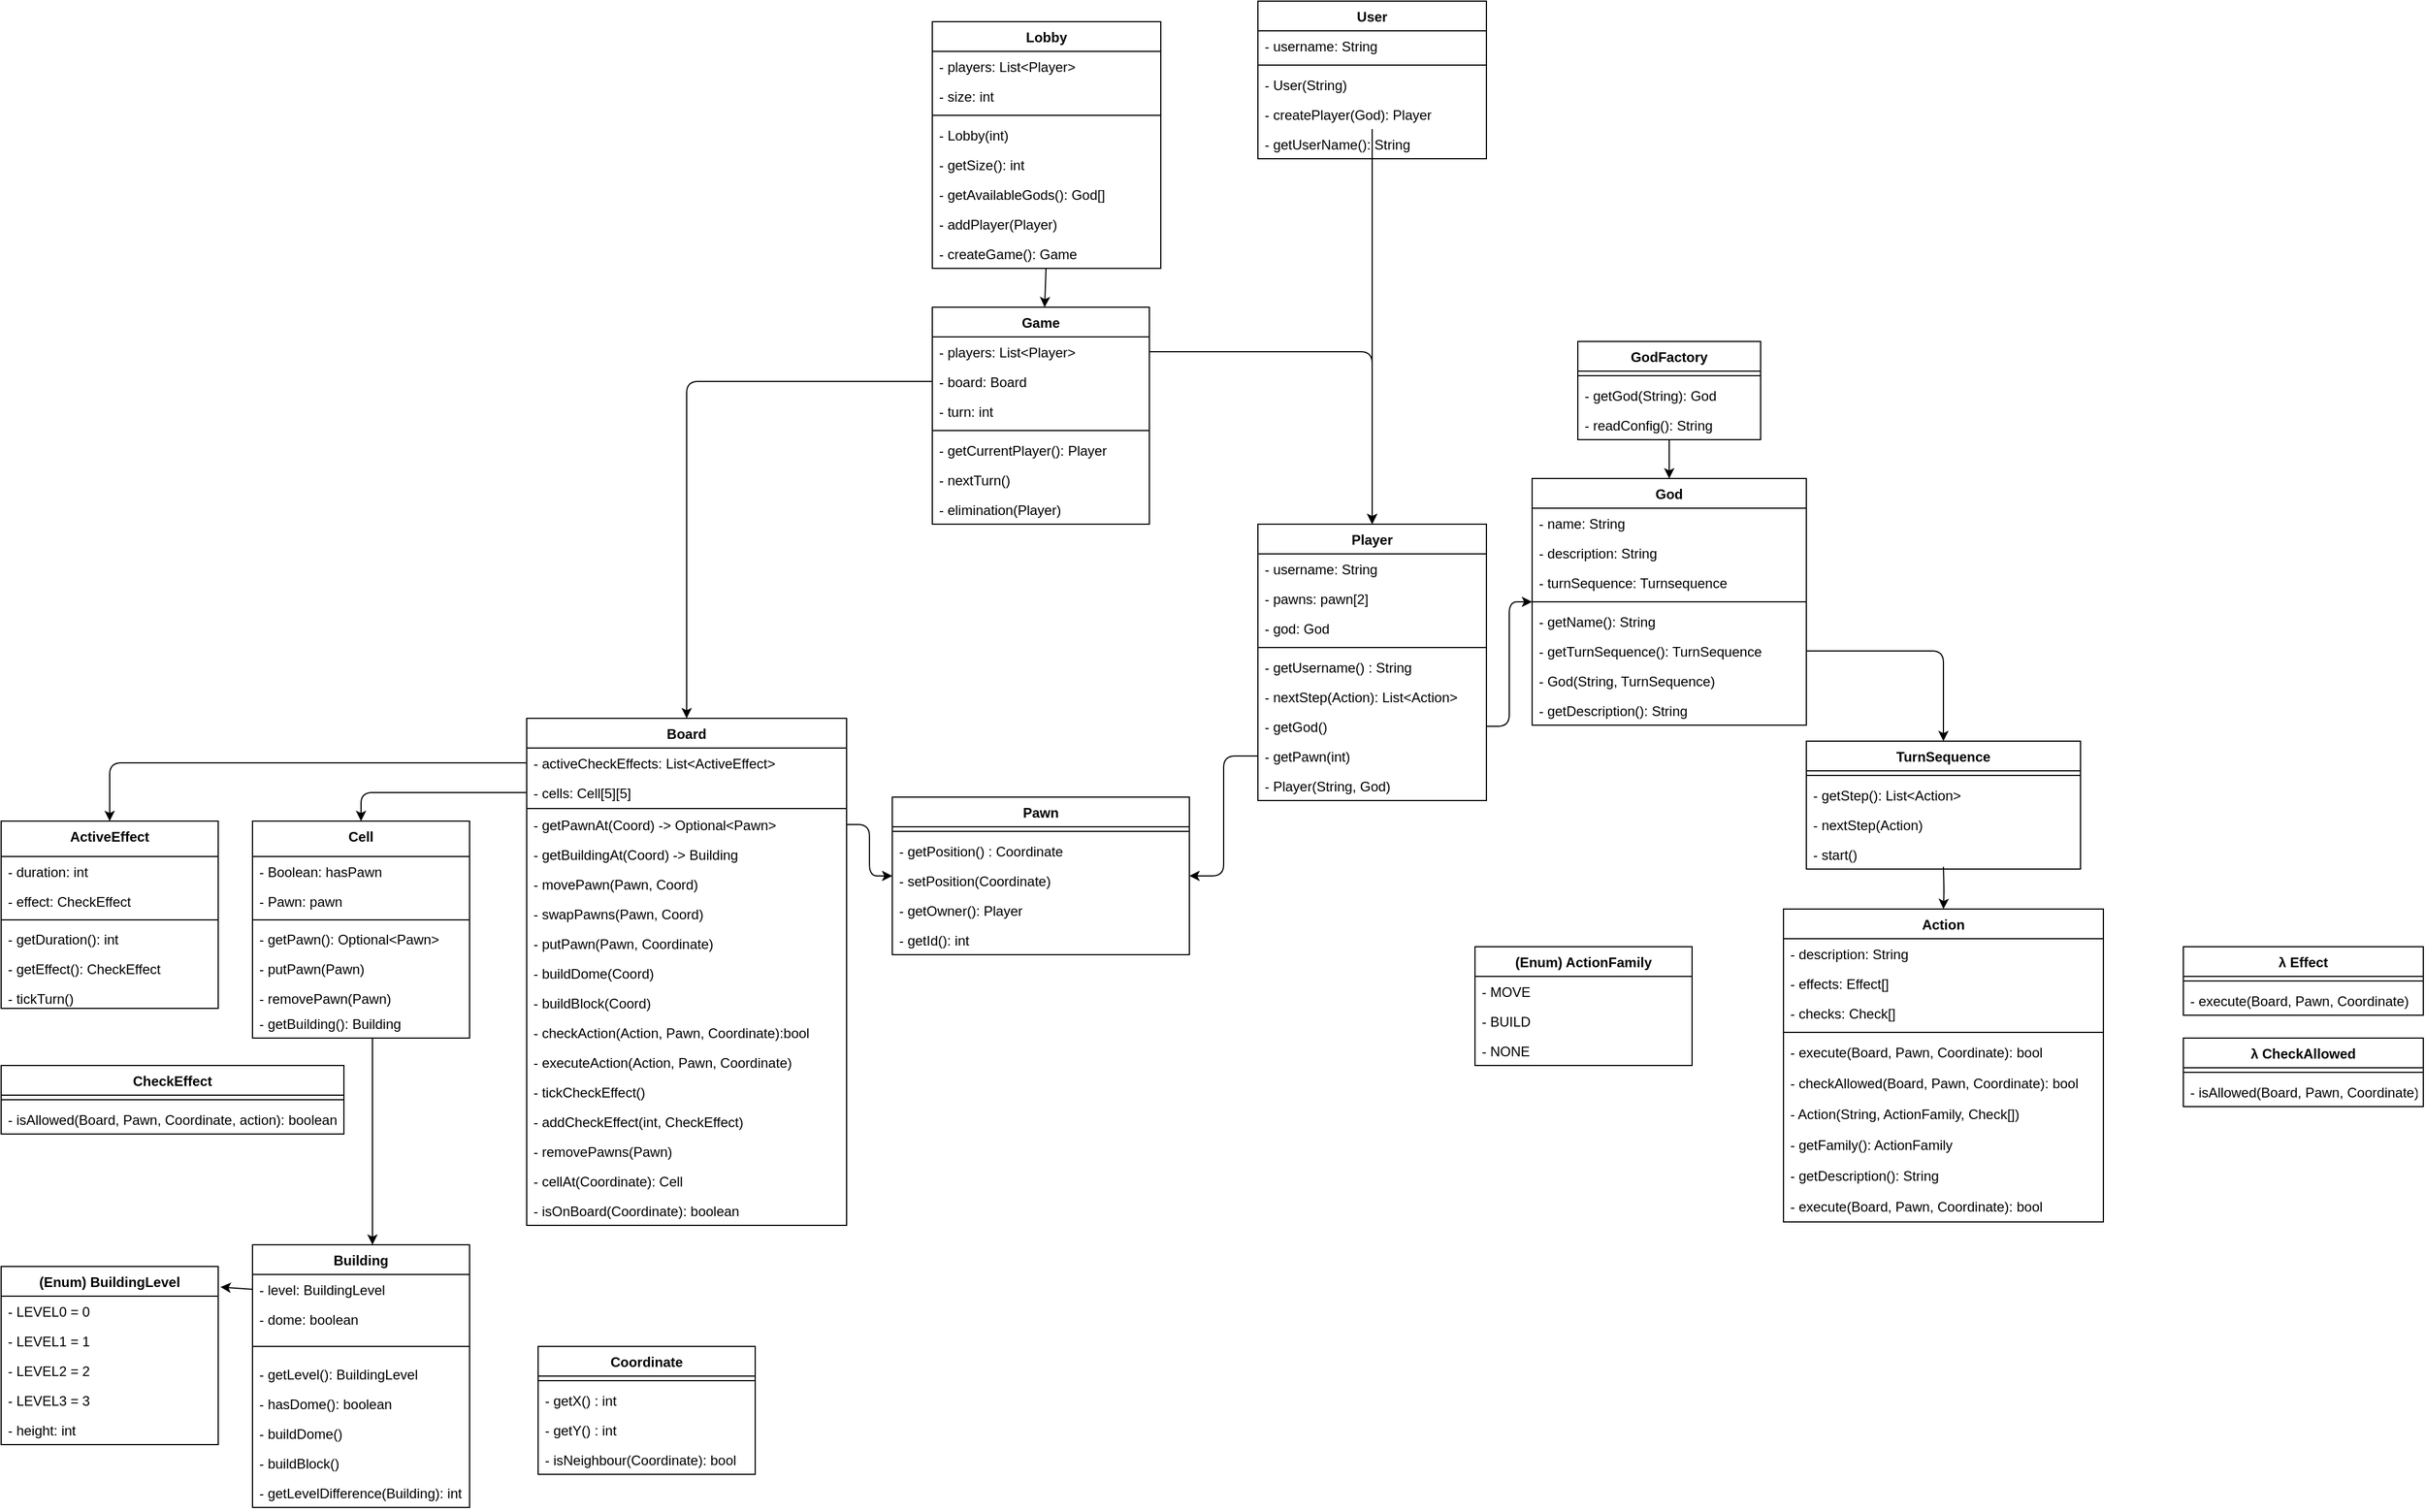 <mxfile version="13.0.0" type="device"><diagram id="lQpexGLLoEIbFG-BR7qN" name="Page-1"><mxGraphModel dx="1108" dy="1619" grid="1" gridSize="10" guides="1" tooltips="1" connect="1" arrows="1" fold="1" page="1" pageScale="1" pageWidth="1654" pageHeight="1169" math="0" shadow="0"><root><mxCell id="0"/><mxCell id="1" parent="0"/><mxCell id="PprDSggKspelRnTBWBc6-52" style="edgeStyle=elbowEdgeStyle;rounded=1;orthogonalLoop=1;jettySize=auto;html=1;" parent="1" source="j0KUtyWTa7JetLkTOCEy-30" target="j0KUtyWTa7JetLkTOCEy-35" edge="1"><mxGeometry relative="1" as="geometry"/></mxCell><mxCell id="PprDSggKspelRnTBWBc6-29" style="edgeStyle=elbowEdgeStyle;rounded=1;orthogonalLoop=1;jettySize=auto;elbow=vertical;html=1;exitX=1;exitY=0.5;exitDx=0;exitDy=0;entryX=0.5;entryY=0;entryDx=0;entryDy=0;" parent="1" source="j0KUtyWTa7JetLkTOCEy-101" target="j0KUtyWTa7JetLkTOCEy-46" edge="1"><mxGeometry relative="1" as="geometry"><Array as="points"><mxPoint x="1660" y="431"/></Array></mxGeometry></mxCell><mxCell id="PprDSggKspelRnTBWBc6-46" style="edgeStyle=elbowEdgeStyle;rounded=1;orthogonalLoop=1;jettySize=auto;html=1;" parent="1" source="PprDSggKspelRnTBWBc6-30" target="PprDSggKspelRnTBWBc6-37" edge="1"><mxGeometry relative="1" as="geometry"/></mxCell><mxCell id="JtIYj125_wOYJS39vMpw-8" style="edgeStyle=orthogonalEdgeStyle;rounded=1;orthogonalLoop=1;jettySize=auto;html=1;" parent="1" source="JtIYj125_wOYJS39vMpw-4" target="j0KUtyWTa7JetLkTOCEy-96" edge="1"><mxGeometry relative="1" as="geometry"/></mxCell><mxCell id="JtIYj125_wOYJS39vMpw-9" style="edgeStyle=orthogonalEdgeStyle;rounded=1;orthogonalLoop=1;jettySize=auto;html=1;" parent="1" source="JtIYj125_wOYJS39vMpw-5" target="JLLZLVs1ZS-YN2kHAcPY-19" edge="1"><mxGeometry relative="1" as="geometry"/></mxCell><mxCell id="tpT7sZCjkJ5mDBgOslJy-7" style="rounded=1;orthogonalLoop=1;jettySize=auto;html=1;edgeStyle=elbowEdgeStyle;elbow=vertical;" parent="1" target="PprDSggKspelRnTBWBc6-12" edge="1"><mxGeometry relative="1" as="geometry"><mxPoint x="345" y="770" as="sourcePoint"/><Array as="points"><mxPoint x="345" y="780"/></Array></mxGeometry></mxCell><mxCell id="j0KUtyWTa7JetLkTOCEy-30" value="GodFactory" style="swimlane;fontStyle=1;align=center;verticalAlign=top;childLayout=stackLayout;horizontal=1;startSize=26;horizontalStack=0;resizeParent=1;resizeParentMax=0;resizeLast=0;collapsible=1;marginBottom=0;" parent="1" vertex="1"><mxGeometry x="1400" y="160" width="160" height="86" as="geometry"/></mxCell><mxCell id="j0KUtyWTa7JetLkTOCEy-33" value="" style="line;strokeWidth=1;fillColor=none;align=left;verticalAlign=middle;spacingTop=-1;spacingLeft=3;spacingRight=3;rotatable=0;labelPosition=right;points=[];portConstraint=eastwest;" parent="j0KUtyWTa7JetLkTOCEy-30" vertex="1"><mxGeometry y="26" width="160" height="8" as="geometry"/></mxCell><mxCell id="j0KUtyWTa7JetLkTOCEy-31" value="- getGod(String): God" style="text;strokeColor=none;fillColor=none;align=left;verticalAlign=top;spacingLeft=4;spacingRight=4;overflow=hidden;rotatable=0;points=[[0,0.5],[1,0.5]];portConstraint=eastwest;" parent="j0KUtyWTa7JetLkTOCEy-30" vertex="1"><mxGeometry y="34" width="160" height="26" as="geometry"/></mxCell><mxCell id="orBYxQGylog8O38X9rhd-35" value="- readConfig(): String" style="text;strokeColor=none;fillColor=none;align=left;verticalAlign=top;spacingLeft=4;spacingRight=4;overflow=hidden;rotatable=0;points=[[0,0.5],[1,0.5]];portConstraint=eastwest;" vertex="1" parent="j0KUtyWTa7JetLkTOCEy-30"><mxGeometry y="60" width="160" height="26" as="geometry"/></mxCell><mxCell id="j0KUtyWTa7JetLkTOCEy-35" value="God" style="swimlane;fontStyle=1;align=center;verticalAlign=top;childLayout=stackLayout;horizontal=1;startSize=26;horizontalStack=0;resizeParent=1;resizeParentMax=0;resizeLast=0;collapsible=1;marginBottom=0;" parent="1" vertex="1"><mxGeometry x="1360" y="280" width="240" height="216" as="geometry"/></mxCell><mxCell id="orBYxQGylog8O38X9rhd-66" value="- name: String" style="text;strokeColor=none;fillColor=none;align=left;verticalAlign=top;spacingLeft=4;spacingRight=4;overflow=hidden;rotatable=0;points=[[0,0.5],[1,0.5]];portConstraint=eastwest;" vertex="1" parent="j0KUtyWTa7JetLkTOCEy-35"><mxGeometry y="26" width="240" height="26" as="geometry"/></mxCell><mxCell id="orBYxQGylog8O38X9rhd-68" value="- description: String" style="text;strokeColor=none;fillColor=none;align=left;verticalAlign=top;spacingLeft=4;spacingRight=4;overflow=hidden;rotatable=0;points=[[0,0.5],[1,0.5]];portConstraint=eastwest;" vertex="1" parent="j0KUtyWTa7JetLkTOCEy-35"><mxGeometry y="52" width="240" height="26" as="geometry"/></mxCell><mxCell id="orBYxQGylog8O38X9rhd-69" value="- turnSequence: Turnsequence" style="text;strokeColor=none;fillColor=none;align=left;verticalAlign=top;spacingLeft=4;spacingRight=4;overflow=hidden;rotatable=0;points=[[0,0.5],[1,0.5]];portConstraint=eastwest;" vertex="1" parent="j0KUtyWTa7JetLkTOCEy-35"><mxGeometry y="78" width="240" height="26" as="geometry"/></mxCell><mxCell id="j0KUtyWTa7JetLkTOCEy-38" value="" style="line;strokeWidth=1;fillColor=none;align=left;verticalAlign=middle;spacingTop=-1;spacingLeft=3;spacingRight=3;rotatable=0;labelPosition=right;points=[];portConstraint=eastwest;" parent="j0KUtyWTa7JetLkTOCEy-35" vertex="1"><mxGeometry y="104" width="240" height="8" as="geometry"/></mxCell><mxCell id="tpT7sZCjkJ5mDBgOslJy-22" value="- getName(): String" style="text;strokeColor=none;fillColor=none;align=left;verticalAlign=top;spacingLeft=4;spacingRight=4;overflow=hidden;rotatable=0;points=[[0,0.5],[1,0.5]];portConstraint=eastwest;" parent="j0KUtyWTa7JetLkTOCEy-35" vertex="1"><mxGeometry y="112" width="240" height="26" as="geometry"/></mxCell><mxCell id="j0KUtyWTa7JetLkTOCEy-101" value="- getTurnSequence(): TurnSequence" style="text;strokeColor=none;fillColor=none;align=left;verticalAlign=top;spacingLeft=4;spacingRight=4;overflow=hidden;rotatable=0;points=[[0,0.5],[1,0.5]];portConstraint=eastwest;" parent="j0KUtyWTa7JetLkTOCEy-35" vertex="1"><mxGeometry y="138" width="240" height="26" as="geometry"/></mxCell><mxCell id="PgtBYIfmitmtGnaI5eze-9" value="- God(String, TurnSequence)" style="text;strokeColor=none;fillColor=none;align=left;verticalAlign=top;spacingLeft=4;spacingRight=4;overflow=hidden;rotatable=0;points=[[0,0.5],[1,0.5]];portConstraint=eastwest;" parent="j0KUtyWTa7JetLkTOCEy-35" vertex="1"><mxGeometry y="164" width="240" height="26" as="geometry"/></mxCell><mxCell id="orBYxQGylog8O38X9rhd-65" value="- getDescription(): String" style="text;strokeColor=none;fillColor=none;align=left;verticalAlign=top;spacingLeft=4;spacingRight=4;overflow=hidden;rotatable=0;points=[[0,0.5],[1,0.5]];portConstraint=eastwest;" vertex="1" parent="j0KUtyWTa7JetLkTOCEy-35"><mxGeometry y="190" width="240" height="26" as="geometry"/></mxCell><mxCell id="tpT7sZCjkJ5mDBgOslJy-28" style="edgeStyle=elbowEdgeStyle;rounded=1;orthogonalLoop=1;jettySize=auto;html=1;" parent="1" source="tpT7sZCjkJ5mDBgOslJy-26" target="j0KUtyWTa7JetLkTOCEy-35" edge="1"><mxGeometry relative="1" as="geometry"/></mxCell><mxCell id="PgtBYIfmitmtGnaI5eze-10" style="edgeStyle=orthogonalEdgeStyle;rounded=1;orthogonalLoop=1;jettySize=auto;html=1;" parent="1" target="cTTuEMiOk4GReJJeWm1e-20" edge="1"><mxGeometry relative="1" as="geometry"><mxPoint x="1720" y="620" as="sourcePoint"/></mxGeometry></mxCell><mxCell id="PprDSggKspelRnTBWBc6-37" value="Pawn" style="swimlane;fontStyle=1;align=center;verticalAlign=top;childLayout=stackLayout;horizontal=1;startSize=26;horizontalStack=0;resizeParent=1;resizeParentMax=0;resizeLast=0;collapsible=1;marginBottom=0;" parent="1" vertex="1"><mxGeometry x="800" y="559" width="260" height="138" as="geometry"/></mxCell><mxCell id="PprDSggKspelRnTBWBc6-39" value="" style="line;strokeWidth=1;fillColor=none;align=left;verticalAlign=middle;spacingTop=-1;spacingLeft=3;spacingRight=3;rotatable=0;labelPosition=right;points=[];portConstraint=eastwest;" parent="PprDSggKspelRnTBWBc6-37" vertex="1"><mxGeometry y="26" width="260" height="8" as="geometry"/></mxCell><mxCell id="PprDSggKspelRnTBWBc6-43" value="- getPosition() : Coordinate" style="text;strokeColor=none;fillColor=none;align=left;verticalAlign=top;spacingLeft=4;spacingRight=4;overflow=hidden;rotatable=0;points=[[0,0.5],[1,0.5]];portConstraint=eastwest;" parent="PprDSggKspelRnTBWBc6-37" vertex="1"><mxGeometry y="34" width="260" height="26" as="geometry"/></mxCell><mxCell id="PprDSggKspelRnTBWBc6-44" value="- setPosition(Coordinate)" style="text;strokeColor=none;fillColor=none;align=left;verticalAlign=top;spacingLeft=4;spacingRight=4;overflow=hidden;rotatable=0;points=[[0,0.5],[1,0.5]];portConstraint=eastwest;" parent="PprDSggKspelRnTBWBc6-37" vertex="1"><mxGeometry y="60" width="260" height="26" as="geometry"/></mxCell><mxCell id="PgtBYIfmitmtGnaI5eze-6" value="- getOwner(): Player" style="text;strokeColor=none;fillColor=none;align=left;verticalAlign=top;spacingLeft=4;spacingRight=4;overflow=hidden;rotatable=0;points=[[0,0.5],[1,0.5]];portConstraint=eastwest;" parent="PprDSggKspelRnTBWBc6-37" vertex="1"><mxGeometry y="86" width="260" height="26" as="geometry"/></mxCell><mxCell id="PgtBYIfmitmtGnaI5eze-7" value="- getId(): int" style="text;strokeColor=none;fillColor=none;align=left;verticalAlign=top;spacingLeft=4;spacingRight=4;overflow=hidden;rotatable=0;points=[[0,0.5],[1,0.5]];portConstraint=eastwest;" parent="PprDSggKspelRnTBWBc6-37" vertex="1"><mxGeometry y="112" width="260" height="26" as="geometry"/></mxCell><mxCell id="tpT7sZCjkJ5mDBgOslJy-30" style="edgeStyle=elbowEdgeStyle;rounded=1;orthogonalLoop=1;jettySize=auto;html=1;" parent="1" source="PprDSggKspelRnTBWBc6-32" target="PprDSggKspelRnTBWBc6-37" edge="1"><mxGeometry relative="1" as="geometry"/></mxCell><mxCell id="j0KUtyWTa7JetLkTOCEy-96" value="Player" style="swimlane;fontStyle=1;align=center;verticalAlign=top;childLayout=stackLayout;horizontal=1;startSize=26;horizontalStack=0;resizeParent=1;resizeParentMax=0;resizeLast=0;collapsible=1;marginBottom=0;" parent="1" vertex="1"><mxGeometry x="1120" y="320" width="200" height="242" as="geometry"/></mxCell><mxCell id="orBYxQGylog8O38X9rhd-36" value="- username: String" style="text;strokeColor=none;fillColor=none;align=left;verticalAlign=top;spacingLeft=4;spacingRight=4;overflow=hidden;rotatable=0;points=[[0,0.5],[1,0.5]];portConstraint=eastwest;" vertex="1" parent="j0KUtyWTa7JetLkTOCEy-96"><mxGeometry y="26" width="200" height="26" as="geometry"/></mxCell><mxCell id="orBYxQGylog8O38X9rhd-37" value="- pawns: pawn[2]" style="text;strokeColor=none;fillColor=none;align=left;verticalAlign=top;spacingLeft=4;spacingRight=4;overflow=hidden;rotatable=0;points=[[0,0.5],[1,0.5]];portConstraint=eastwest;" vertex="1" parent="j0KUtyWTa7JetLkTOCEy-96"><mxGeometry y="52" width="200" height="26" as="geometry"/></mxCell><mxCell id="orBYxQGylog8O38X9rhd-38" value="- god: God" style="text;strokeColor=none;fillColor=none;align=left;verticalAlign=top;spacingLeft=4;spacingRight=4;overflow=hidden;rotatable=0;points=[[0,0.5],[1,0.5]];portConstraint=eastwest;" vertex="1" parent="j0KUtyWTa7JetLkTOCEy-96"><mxGeometry y="78" width="200" height="26" as="geometry"/></mxCell><mxCell id="j0KUtyWTa7JetLkTOCEy-98" value="" style="line;strokeWidth=1;fillColor=none;align=left;verticalAlign=middle;spacingTop=-1;spacingLeft=3;spacingRight=3;rotatable=0;labelPosition=right;points=[];portConstraint=eastwest;" parent="j0KUtyWTa7JetLkTOCEy-96" vertex="1"><mxGeometry y="104" width="200" height="8" as="geometry"/></mxCell><mxCell id="tpT7sZCjkJ5mDBgOslJy-25" value="- getUsername() : String" style="text;strokeColor=none;fillColor=none;align=left;verticalAlign=top;spacingLeft=4;spacingRight=4;overflow=hidden;rotatable=0;points=[[0,0.5],[1,0.5]];portConstraint=eastwest;" parent="j0KUtyWTa7JetLkTOCEy-96" vertex="1"><mxGeometry y="112" width="200" height="26" as="geometry"/></mxCell><mxCell id="PprDSggKspelRnTBWBc6-45" value="- nextStep(Action): List&lt;Action&gt;" style="text;strokeColor=none;fillColor=none;align=left;verticalAlign=top;spacingLeft=4;spacingRight=4;overflow=hidden;rotatable=0;points=[[0,0.5],[1,0.5]];portConstraint=eastwest;" parent="j0KUtyWTa7JetLkTOCEy-96" vertex="1"><mxGeometry y="138" width="200" height="26" as="geometry"/></mxCell><mxCell id="tpT7sZCjkJ5mDBgOslJy-26" value="- getGod()" style="text;strokeColor=none;fillColor=none;align=left;verticalAlign=top;spacingLeft=4;spacingRight=4;overflow=hidden;rotatable=0;points=[[0,0.5],[1,0.5]];portConstraint=eastwest;" parent="j0KUtyWTa7JetLkTOCEy-96" vertex="1"><mxGeometry y="164" width="200" height="26" as="geometry"/></mxCell><mxCell id="PprDSggKspelRnTBWBc6-30" value="- getPawn(int)" style="text;strokeColor=none;fillColor=none;align=left;verticalAlign=top;spacingLeft=4;spacingRight=4;overflow=hidden;rotatable=0;points=[[0,0.5],[1,0.5]];portConstraint=eastwest;" parent="j0KUtyWTa7JetLkTOCEy-96" vertex="1"><mxGeometry y="190" width="200" height="26" as="geometry"/></mxCell><mxCell id="j0KUtyWTa7JetLkTOCEy-97" value="- Player(String, God)" style="text;strokeColor=none;fillColor=none;align=left;verticalAlign=top;spacingLeft=4;spacingRight=4;overflow=hidden;rotatable=0;points=[[0,0.5],[1,0.5]];portConstraint=eastwest;" parent="j0KUtyWTa7JetLkTOCEy-96" vertex="1"><mxGeometry y="216" width="200" height="26" as="geometry"/></mxCell><mxCell id="orBYxQGylog8O38X9rhd-14" value="" style="endArrow=classic;html=1;exitX=0;exitY=0.5;exitDx=0;exitDy=0;" edge="1" parent="1" source="orBYxQGylog8O38X9rhd-1"><mxGeometry width="50" height="50" relative="1" as="geometry"><mxPoint x="330" y="890" as="sourcePoint"/><mxPoint x="212" y="988" as="targetPoint"/><Array as="points"/></mxGeometry></mxCell><mxCell id="PprDSggKspelRnTBWBc6-8" value="Cell" style="swimlane;fontStyle=1;align=center;verticalAlign=top;childLayout=stackLayout;horizontal=1;startSize=31;horizontalStack=0;resizeParent=1;resizeParentMax=0;resizeLast=0;collapsible=1;marginBottom=0;" parent="1" vertex="1"><mxGeometry x="240" y="580" width="190" height="190" as="geometry"/></mxCell><mxCell id="71ZNcHYySmm2WH4PeF-v-5" value="- Boolean: hasPawn&#10;" style="text;strokeColor=none;fillColor=none;align=left;verticalAlign=top;spacingLeft=4;spacingRight=4;overflow=hidden;rotatable=0;points=[[0,0.5],[1,0.5]];portConstraint=eastwest;" parent="PprDSggKspelRnTBWBc6-8" vertex="1"><mxGeometry y="31" width="190" height="26" as="geometry"/></mxCell><mxCell id="71ZNcHYySmm2WH4PeF-v-6" value="- Pawn: pawn" style="text;strokeColor=none;fillColor=none;align=left;verticalAlign=top;spacingLeft=4;spacingRight=4;overflow=hidden;rotatable=0;points=[[0,0.5],[1,0.5]];portConstraint=eastwest;" parent="PprDSggKspelRnTBWBc6-8" vertex="1"><mxGeometry y="57" width="190" height="26" as="geometry"/></mxCell><mxCell id="PprDSggKspelRnTBWBc6-11" value="" style="line;strokeWidth=1;fillColor=none;align=left;verticalAlign=middle;spacingTop=-1;spacingLeft=3;spacingRight=3;rotatable=0;labelPosition=right;points=[];portConstraint=eastwest;" parent="PprDSggKspelRnTBWBc6-8" vertex="1"><mxGeometry y="83" width="190" height="7" as="geometry"/></mxCell><mxCell id="tpT7sZCjkJ5mDBgOslJy-3" value="- getPawn(): Optional&lt;Pawn&gt;" style="text;strokeColor=none;fillColor=none;align=left;verticalAlign=top;spacingLeft=4;spacingRight=4;overflow=hidden;rotatable=0;points=[[0,0.5],[1,0.5]];portConstraint=eastwest;" parent="PprDSggKspelRnTBWBc6-8" vertex="1"><mxGeometry y="90" width="190" height="26" as="geometry"/></mxCell><mxCell id="tpT7sZCjkJ5mDBgOslJy-4" value="- putPawn(Pawn)" style="text;strokeColor=none;fillColor=none;align=left;verticalAlign=top;spacingLeft=4;spacingRight=4;overflow=hidden;rotatable=0;points=[[0,0.5],[1,0.5]];portConstraint=eastwest;" parent="PprDSggKspelRnTBWBc6-8" vertex="1"><mxGeometry y="116" width="190" height="26" as="geometry"/></mxCell><mxCell id="tpT7sZCjkJ5mDBgOslJy-5" value="- removePawn(Pawn)&#10;&#10;" style="text;strokeColor=none;fillColor=none;align=left;verticalAlign=top;spacingLeft=4;spacingRight=4;overflow=hidden;rotatable=0;points=[[0,0.5],[1,0.5]];portConstraint=eastwest;" parent="PprDSggKspelRnTBWBc6-8" vertex="1"><mxGeometry y="142" width="190" height="22" as="geometry"/></mxCell><mxCell id="tpT7sZCjkJ5mDBgOslJy-6" value="- getBuilding(): Building" style="text;strokeColor=none;fillColor=none;align=left;verticalAlign=top;spacingLeft=4;spacingRight=4;overflow=hidden;rotatable=0;points=[[0,0.5],[1,0.5]];portConstraint=eastwest;" parent="PprDSggKspelRnTBWBc6-8" vertex="1"><mxGeometry y="164" width="190" height="26" as="geometry"/></mxCell><mxCell id="orBYxQGylog8O38X9rhd-22" value="ActiveEffect" style="swimlane;fontStyle=1;align=center;verticalAlign=top;childLayout=stackLayout;horizontal=1;startSize=31;horizontalStack=0;resizeParent=1;resizeParentMax=0;resizeLast=0;collapsible=1;marginBottom=0;" vertex="1" parent="1"><mxGeometry x="20" y="580" width="190" height="164" as="geometry"/></mxCell><mxCell id="orBYxQGylog8O38X9rhd-23" value="- duration: int" style="text;strokeColor=none;fillColor=none;align=left;verticalAlign=top;spacingLeft=4;spacingRight=4;overflow=hidden;rotatable=0;points=[[0,0.5],[1,0.5]];portConstraint=eastwest;" vertex="1" parent="orBYxQGylog8O38X9rhd-22"><mxGeometry y="31" width="190" height="26" as="geometry"/></mxCell><mxCell id="orBYxQGylog8O38X9rhd-24" value="- effect: CheckEffect" style="text;strokeColor=none;fillColor=none;align=left;verticalAlign=top;spacingLeft=4;spacingRight=4;overflow=hidden;rotatable=0;points=[[0,0.5],[1,0.5]];portConstraint=eastwest;" vertex="1" parent="orBYxQGylog8O38X9rhd-22"><mxGeometry y="57" width="190" height="26" as="geometry"/></mxCell><mxCell id="orBYxQGylog8O38X9rhd-25" value="" style="line;strokeWidth=1;fillColor=none;align=left;verticalAlign=middle;spacingTop=-1;spacingLeft=3;spacingRight=3;rotatable=0;labelPosition=right;points=[];portConstraint=eastwest;" vertex="1" parent="orBYxQGylog8O38X9rhd-22"><mxGeometry y="83" width="190" height="7" as="geometry"/></mxCell><mxCell id="orBYxQGylog8O38X9rhd-26" value="- getDuration(): int" style="text;strokeColor=none;fillColor=none;align=left;verticalAlign=top;spacingLeft=4;spacingRight=4;overflow=hidden;rotatable=0;points=[[0,0.5],[1,0.5]];portConstraint=eastwest;" vertex="1" parent="orBYxQGylog8O38X9rhd-22"><mxGeometry y="90" width="190" height="26" as="geometry"/></mxCell><mxCell id="orBYxQGylog8O38X9rhd-27" value="- getEffect(): CheckEffect" style="text;strokeColor=none;fillColor=none;align=left;verticalAlign=top;spacingLeft=4;spacingRight=4;overflow=hidden;rotatable=0;points=[[0,0.5],[1,0.5]];portConstraint=eastwest;" vertex="1" parent="orBYxQGylog8O38X9rhd-22"><mxGeometry y="116" width="190" height="26" as="geometry"/></mxCell><mxCell id="orBYxQGylog8O38X9rhd-28" value="- tickTurn()" style="text;strokeColor=none;fillColor=none;align=left;verticalAlign=top;spacingLeft=4;spacingRight=4;overflow=hidden;rotatable=0;points=[[0,0.5],[1,0.5]];portConstraint=eastwest;" vertex="1" parent="orBYxQGylog8O38X9rhd-22"><mxGeometry y="142" width="190" height="22" as="geometry"/></mxCell><mxCell id="tpT7sZCjkJ5mDBgOslJy-13" value="Coordinate" style="swimlane;fontStyle=1;align=center;verticalAlign=top;childLayout=stackLayout;horizontal=1;startSize=26;horizontalStack=0;resizeParent=1;resizeParentMax=0;resizeLast=0;collapsible=1;marginBottom=0;" parent="1" vertex="1"><mxGeometry x="490" y="1040" width="190" height="112" as="geometry"/></mxCell><mxCell id="tpT7sZCjkJ5mDBgOslJy-14" value="" style="line;strokeWidth=1;fillColor=none;align=left;verticalAlign=middle;spacingTop=-1;spacingLeft=3;spacingRight=3;rotatable=0;labelPosition=right;points=[];portConstraint=eastwest;" parent="tpT7sZCjkJ5mDBgOslJy-13" vertex="1"><mxGeometry y="26" width="190" height="8" as="geometry"/></mxCell><mxCell id="tpT7sZCjkJ5mDBgOslJy-17" value="- getX() : int" style="text;strokeColor=none;fillColor=none;align=left;verticalAlign=top;spacingLeft=4;spacingRight=4;overflow=hidden;rotatable=0;points=[[0,0.5],[1,0.5]];portConstraint=eastwest;" parent="tpT7sZCjkJ5mDBgOslJy-13" vertex="1"><mxGeometry y="34" width="190" height="26" as="geometry"/></mxCell><mxCell id="tpT7sZCjkJ5mDBgOslJy-18" value="- getY() : int" style="text;strokeColor=none;fillColor=none;align=left;verticalAlign=top;spacingLeft=4;spacingRight=4;overflow=hidden;rotatable=0;points=[[0,0.5],[1,0.5]];portConstraint=eastwest;" parent="tpT7sZCjkJ5mDBgOslJy-13" vertex="1"><mxGeometry y="60" width="190" height="26" as="geometry"/></mxCell><mxCell id="tpT7sZCjkJ5mDBgOslJy-19" value="- isNeighbour(Coordinate): bool" style="text;strokeColor=none;fillColor=none;align=left;verticalAlign=top;spacingLeft=4;spacingRight=4;overflow=hidden;rotatable=0;points=[[0,0.5],[1,0.5]];portConstraint=eastwest;" parent="tpT7sZCjkJ5mDBgOslJy-13" vertex="1"><mxGeometry y="86" width="190" height="26" as="geometry"/></mxCell><mxCell id="JLLZLVs1ZS-YN2kHAcPY-19" value="Board" style="swimlane;fontStyle=1;align=center;verticalAlign=top;childLayout=stackLayout;horizontal=1;startSize=26;horizontalStack=0;resizeParent=1;resizeParentMax=0;resizeLast=0;collapsible=1;marginBottom=0;" parent="1" vertex="1"><mxGeometry x="480" y="490" width="280" height="444" as="geometry"/></mxCell><mxCell id="orBYxQGylog8O38X9rhd-30" value="- activeCheckEffects: List&lt;ActiveEffect&gt;" style="text;strokeColor=none;fillColor=none;align=left;verticalAlign=top;spacingLeft=4;spacingRight=4;overflow=hidden;rotatable=0;points=[[0,0.5],[1,0.5]];portConstraint=eastwest;" vertex="1" parent="JLLZLVs1ZS-YN2kHAcPY-19"><mxGeometry y="26" width="280" height="26" as="geometry"/></mxCell><mxCell id="5LOTAtUlM5BQtrTcVLAc-15" value="- cells: Cell[5][5]" style="text;strokeColor=none;fillColor=none;align=left;verticalAlign=top;spacingLeft=4;spacingRight=4;overflow=hidden;rotatable=0;points=[[0,0.5],[1,0.5]];portConstraint=eastwest;" parent="JLLZLVs1ZS-YN2kHAcPY-19" vertex="1"><mxGeometry y="52" width="280" height="26" as="geometry"/></mxCell><mxCell id="JLLZLVs1ZS-YN2kHAcPY-21" value="" style="line;strokeWidth=1;fillColor=none;align=left;verticalAlign=middle;spacingTop=-1;spacingLeft=3;spacingRight=3;rotatable=0;labelPosition=right;points=[];portConstraint=eastwest;" parent="JLLZLVs1ZS-YN2kHAcPY-19" vertex="1"><mxGeometry y="78" width="280" height="2" as="geometry"/></mxCell><mxCell id="PprDSggKspelRnTBWBc6-32" value="- getPawnAt(Coord) -&gt; Optional&lt;Pawn&gt;" style="text;strokeColor=none;fillColor=none;align=left;verticalAlign=top;spacingLeft=4;spacingRight=4;overflow=hidden;rotatable=0;points=[[0,0.5],[1,0.5]];portConstraint=eastwest;" parent="JLLZLVs1ZS-YN2kHAcPY-19" vertex="1"><mxGeometry y="80" width="280" height="26" as="geometry"/></mxCell><mxCell id="PprDSggKspelRnTBWBc6-33" value="- getBuildingAt(Coord) -&gt; Building" style="text;strokeColor=none;fillColor=none;align=left;verticalAlign=top;spacingLeft=4;spacingRight=4;overflow=hidden;rotatable=0;points=[[0,0.5],[1,0.5]];portConstraint=eastwest;" parent="JLLZLVs1ZS-YN2kHAcPY-19" vertex="1"><mxGeometry y="106" width="280" height="26" as="geometry"/></mxCell><mxCell id="PprDSggKspelRnTBWBc6-34" value="- movePawn(Pawn, Coord)" style="text;strokeColor=none;fillColor=none;align=left;verticalAlign=top;spacingLeft=4;spacingRight=4;overflow=hidden;rotatable=0;points=[[0,0.5],[1,0.5]];portConstraint=eastwest;" parent="JLLZLVs1ZS-YN2kHAcPY-19" vertex="1"><mxGeometry y="132" width="280" height="26" as="geometry"/></mxCell><mxCell id="PprDSggKspelRnTBWBc6-35" value="- swapPawns(Pawn, Coord)" style="text;strokeColor=none;fillColor=none;align=left;verticalAlign=top;spacingLeft=4;spacingRight=4;overflow=hidden;rotatable=0;points=[[0,0.5],[1,0.5]];portConstraint=eastwest;" parent="JLLZLVs1ZS-YN2kHAcPY-19" vertex="1"><mxGeometry y="158" width="280" height="26" as="geometry"/></mxCell><mxCell id="tpT7sZCjkJ5mDBgOslJy-2" value="- putPawn(Pawn, Coordinate)" style="text;strokeColor=none;fillColor=none;align=left;verticalAlign=top;spacingLeft=4;spacingRight=4;overflow=hidden;rotatable=0;points=[[0,0.5],[1,0.5]];portConstraint=eastwest;" parent="JLLZLVs1ZS-YN2kHAcPY-19" vertex="1"><mxGeometry y="184" width="280" height="26" as="geometry"/></mxCell><mxCell id="PprDSggKspelRnTBWBc6-53" value="- buildDome(Coord)" style="text;strokeColor=none;fillColor=none;align=left;verticalAlign=top;spacingLeft=4;spacingRight=4;overflow=hidden;rotatable=0;points=[[0,0.5],[1,0.5]];portConstraint=eastwest;" parent="JLLZLVs1ZS-YN2kHAcPY-19" vertex="1"><mxGeometry y="210" width="280" height="26" as="geometry"/></mxCell><mxCell id="PprDSggKspelRnTBWBc6-54" value="- buildBlock(Coord)" style="text;strokeColor=none;fillColor=none;align=left;verticalAlign=top;spacingLeft=4;spacingRight=4;overflow=hidden;rotatable=0;points=[[0,0.5],[1,0.5]];portConstraint=eastwest;" parent="JLLZLVs1ZS-YN2kHAcPY-19" vertex="1"><mxGeometry y="236" width="280" height="26" as="geometry"/></mxCell><mxCell id="PgtBYIfmitmtGnaI5eze-3" value="- checkAction(Action, Pawn, Coordinate):bool" style="text;strokeColor=none;fillColor=none;align=left;verticalAlign=top;spacingLeft=4;spacingRight=4;overflow=hidden;rotatable=0;points=[[0,0.5],[1,0.5]];portConstraint=eastwest;" parent="JLLZLVs1ZS-YN2kHAcPY-19" vertex="1"><mxGeometry y="262" width="280" height="26" as="geometry"/></mxCell><mxCell id="PgtBYIfmitmtGnaI5eze-4" value="- executeAction(Action, Pawn, Coordinate)" style="text;strokeColor=none;fillColor=none;align=left;verticalAlign=top;spacingLeft=4;spacingRight=4;overflow=hidden;rotatable=0;points=[[0,0.5],[1,0.5]];portConstraint=eastwest;" parent="JLLZLVs1ZS-YN2kHAcPY-19" vertex="1"><mxGeometry y="288" width="280" height="26" as="geometry"/></mxCell><mxCell id="orBYxQGylog8O38X9rhd-15" value="- tickCheckEffect()" style="text;strokeColor=none;fillColor=none;align=left;verticalAlign=top;spacingLeft=4;spacingRight=4;overflow=hidden;rotatable=0;points=[[0,0.5],[1,0.5]];portConstraint=eastwest;" vertex="1" parent="JLLZLVs1ZS-YN2kHAcPY-19"><mxGeometry y="314" width="280" height="26" as="geometry"/></mxCell><mxCell id="orBYxQGylog8O38X9rhd-16" value="- addCheckEffect(int, CheckEffect)" style="text;strokeColor=none;fillColor=none;align=left;verticalAlign=top;spacingLeft=4;spacingRight=4;overflow=hidden;rotatable=0;points=[[0,0.5],[1,0.5]];portConstraint=eastwest;" vertex="1" parent="JLLZLVs1ZS-YN2kHAcPY-19"><mxGeometry y="340" width="280" height="26" as="geometry"/></mxCell><mxCell id="orBYxQGylog8O38X9rhd-17" value="- removePawns(Pawn)" style="text;strokeColor=none;fillColor=none;align=left;verticalAlign=top;spacingLeft=4;spacingRight=4;overflow=hidden;rotatable=0;points=[[0,0.5],[1,0.5]];portConstraint=eastwest;" vertex="1" parent="JLLZLVs1ZS-YN2kHAcPY-19"><mxGeometry y="366" width="280" height="26" as="geometry"/></mxCell><mxCell id="orBYxQGylog8O38X9rhd-19" value="- cellAt(Coordinate): Cell" style="text;strokeColor=none;fillColor=none;align=left;verticalAlign=top;spacingLeft=4;spacingRight=4;overflow=hidden;rotatable=0;points=[[0,0.5],[1,0.5]];portConstraint=eastwest;" vertex="1" parent="JLLZLVs1ZS-YN2kHAcPY-19"><mxGeometry y="392" width="280" height="26" as="geometry"/></mxCell><mxCell id="orBYxQGylog8O38X9rhd-20" value="- isOnBoard(Coordinate): boolean" style="text;strokeColor=none;fillColor=none;align=left;verticalAlign=top;spacingLeft=4;spacingRight=4;overflow=hidden;rotatable=0;points=[[0,0.5],[1,0.5]];portConstraint=eastwest;" vertex="1" parent="JLLZLVs1ZS-YN2kHAcPY-19"><mxGeometry y="418" width="280" height="26" as="geometry"/></mxCell><mxCell id="orBYxQGylog8O38X9rhd-4" value="(Enum) BuildingLevel" style="swimlane;fontStyle=1;align=center;verticalAlign=top;childLayout=stackLayout;horizontal=1;startSize=26;horizontalStack=0;resizeParent=1;resizeParentMax=0;resizeLast=0;collapsible=1;marginBottom=0;" vertex="1" parent="1"><mxGeometry x="20" y="970" width="190" height="156" as="geometry"/></mxCell><mxCell id="orBYxQGylog8O38X9rhd-6" value="- LEVEL0 = 0" style="text;strokeColor=none;fillColor=none;align=left;verticalAlign=top;spacingLeft=4;spacingRight=4;overflow=hidden;rotatable=0;points=[[0,0.5],[1,0.5]];portConstraint=eastwest;" vertex="1" parent="orBYxQGylog8O38X9rhd-4"><mxGeometry y="26" width="190" height="26" as="geometry"/></mxCell><mxCell id="orBYxQGylog8O38X9rhd-9" value="- LEVEL1 = 1" style="text;strokeColor=none;fillColor=none;align=left;verticalAlign=top;spacingLeft=4;spacingRight=4;overflow=hidden;rotatable=0;points=[[0,0.5],[1,0.5]];portConstraint=eastwest;" vertex="1" parent="orBYxQGylog8O38X9rhd-4"><mxGeometry y="52" width="190" height="26" as="geometry"/></mxCell><mxCell id="orBYxQGylog8O38X9rhd-10" value="- LEVEL2 = 2" style="text;strokeColor=none;fillColor=none;align=left;verticalAlign=top;spacingLeft=4;spacingRight=4;overflow=hidden;rotatable=0;points=[[0,0.5],[1,0.5]];portConstraint=eastwest;" vertex="1" parent="orBYxQGylog8O38X9rhd-4"><mxGeometry y="78" width="190" height="26" as="geometry"/></mxCell><mxCell id="orBYxQGylog8O38X9rhd-11" value="- LEVEL3 = 3" style="text;strokeColor=none;fillColor=none;align=left;verticalAlign=top;spacingLeft=4;spacingRight=4;overflow=hidden;rotatable=0;points=[[0,0.5],[1,0.5]];portConstraint=eastwest;" vertex="1" parent="orBYxQGylog8O38X9rhd-4"><mxGeometry y="104" width="190" height="26" as="geometry"/></mxCell><mxCell id="orBYxQGylog8O38X9rhd-12" value="- height: int" style="text;strokeColor=none;fillColor=none;align=left;verticalAlign=top;spacingLeft=4;spacingRight=4;overflow=hidden;rotatable=0;points=[[0,0.5],[1,0.5]];portConstraint=eastwest;" vertex="1" parent="orBYxQGylog8O38X9rhd-4"><mxGeometry y="130" width="190" height="26" as="geometry"/></mxCell><mxCell id="orBYxQGylog8O38X9rhd-31" value="" style="endArrow=classic;html=1;exitX=0;exitY=0.5;exitDx=0;exitDy=0;entryX=0.5;entryY=0;entryDx=0;entryDy=0;" edge="1" parent="1" source="5LOTAtUlM5BQtrTcVLAc-15" target="PprDSggKspelRnTBWBc6-8"><mxGeometry width="50" height="50" relative="1" as="geometry"><mxPoint x="490" y="610" as="sourcePoint"/><mxPoint x="340" y="540" as="targetPoint"/><Array as="points"><mxPoint x="335" y="555"/></Array></mxGeometry></mxCell><mxCell id="PprDSggKspelRnTBWBc6-12" value="Building" style="swimlane;fontStyle=1;align=center;verticalAlign=top;childLayout=stackLayout;horizontal=1;startSize=26;horizontalStack=0;resizeParent=1;resizeParentMax=0;resizeLast=0;collapsible=1;marginBottom=0;" parent="1" vertex="1"><mxGeometry x="240" y="951" width="190" height="230" as="geometry"/></mxCell><mxCell id="orBYxQGylog8O38X9rhd-1" value="- level: BuildingLevel" style="text;strokeColor=none;fillColor=none;align=left;verticalAlign=top;spacingLeft=4;spacingRight=4;overflow=hidden;rotatable=0;points=[[0,0.5],[1,0.5]];portConstraint=eastwest;" vertex="1" parent="PprDSggKspelRnTBWBc6-12"><mxGeometry y="26" width="190" height="26" as="geometry"/></mxCell><mxCell id="orBYxQGylog8O38X9rhd-3" value="- dome: boolean" style="text;strokeColor=none;fillColor=none;align=left;verticalAlign=top;spacingLeft=4;spacingRight=4;overflow=hidden;rotatable=0;points=[[0,0.5],[1,0.5]];portConstraint=eastwest;" vertex="1" parent="PprDSggKspelRnTBWBc6-12"><mxGeometry y="52" width="190" height="26" as="geometry"/></mxCell><mxCell id="PprDSggKspelRnTBWBc6-15" value="" style="line;strokeWidth=1;fillColor=none;align=left;verticalAlign=middle;spacingTop=-1;spacingLeft=3;spacingRight=3;rotatable=0;labelPosition=right;points=[];portConstraint=eastwest;" parent="PprDSggKspelRnTBWBc6-12" vertex="1"><mxGeometry y="78" width="190" height="22" as="geometry"/></mxCell><mxCell id="tpT7sZCjkJ5mDBgOslJy-8" value="- getLevel(): BuildingLevel" style="text;strokeColor=none;fillColor=none;align=left;verticalAlign=top;spacingLeft=4;spacingRight=4;overflow=hidden;rotatable=0;points=[[0,0.5],[1,0.5]];portConstraint=eastwest;" parent="PprDSggKspelRnTBWBc6-12" vertex="1"><mxGeometry y="100" width="190" height="26" as="geometry"/></mxCell><mxCell id="tpT7sZCjkJ5mDBgOslJy-9" value="- hasDome(): boolean" style="text;strokeColor=none;fillColor=none;align=left;verticalAlign=top;spacingLeft=4;spacingRight=4;overflow=hidden;rotatable=0;points=[[0,0.5],[1,0.5]];portConstraint=eastwest;" parent="PprDSggKspelRnTBWBc6-12" vertex="1"><mxGeometry y="126" width="190" height="26" as="geometry"/></mxCell><mxCell id="tpT7sZCjkJ5mDBgOslJy-10" value="- buildDome()&#10;" style="text;strokeColor=none;fillColor=none;align=left;verticalAlign=top;spacingLeft=4;spacingRight=4;overflow=hidden;rotatable=0;points=[[0,0.5],[1,0.5]];portConstraint=eastwest;" parent="PprDSggKspelRnTBWBc6-12" vertex="1"><mxGeometry y="152" width="190" height="26" as="geometry"/></mxCell><mxCell id="tpT7sZCjkJ5mDBgOslJy-11" value="- buildBlock()" style="text;strokeColor=none;fillColor=none;align=left;verticalAlign=top;spacingLeft=4;spacingRight=4;overflow=hidden;rotatable=0;points=[[0,0.5],[1,0.5]];portConstraint=eastwest;" parent="PprDSggKspelRnTBWBc6-12" vertex="1"><mxGeometry y="178" width="190" height="26" as="geometry"/></mxCell><mxCell id="tpT7sZCjkJ5mDBgOslJy-12" value="- getLevelDifference(Building): int" style="text;strokeColor=none;fillColor=none;align=left;verticalAlign=top;spacingLeft=4;spacingRight=4;overflow=hidden;rotatable=0;points=[[0,0.5],[1,0.5]];portConstraint=eastwest;" parent="PprDSggKspelRnTBWBc6-12" vertex="1"><mxGeometry y="204" width="190" height="26" as="geometry"/></mxCell><mxCell id="orBYxQGylog8O38X9rhd-32" value="" style="endArrow=classic;html=1;exitX=0;exitY=0.5;exitDx=0;exitDy=0;entryX=0.5;entryY=0;entryDx=0;entryDy=0;" edge="1" parent="1" source="orBYxQGylog8O38X9rhd-30" target="orBYxQGylog8O38X9rhd-22"><mxGeometry width="50" height="50" relative="1" as="geometry"><mxPoint x="490" y="610" as="sourcePoint"/><mxPoint x="140" y="530" as="targetPoint"/><Array as="points"><mxPoint x="115" y="529"/></Array></mxGeometry></mxCell><mxCell id="JtIYj125_wOYJS39vMpw-3" value="Game" style="swimlane;fontStyle=1;align=center;verticalAlign=top;childLayout=stackLayout;horizontal=1;startSize=26;horizontalStack=0;resizeParent=1;resizeParentMax=0;resizeLast=0;collapsible=1;marginBottom=0;" parent="1" vertex="1"><mxGeometry x="835" y="130" width="190" height="190" as="geometry"/></mxCell><mxCell id="JtIYj125_wOYJS39vMpw-4" value="- players: List&lt;Player&gt;" style="text;strokeColor=none;fillColor=none;align=left;verticalAlign=top;spacingLeft=4;spacingRight=4;overflow=hidden;rotatable=0;points=[[0,0.5],[1,0.5]];portConstraint=eastwest;" parent="JtIYj125_wOYJS39vMpw-3" vertex="1"><mxGeometry y="26" width="190" height="26" as="geometry"/></mxCell><mxCell id="JtIYj125_wOYJS39vMpw-5" value="- board: Board" style="text;strokeColor=none;fillColor=none;align=left;verticalAlign=top;spacingLeft=4;spacingRight=4;overflow=hidden;rotatable=0;points=[[0,0.5],[1,0.5]];portConstraint=eastwest;" parent="JtIYj125_wOYJS39vMpw-3" vertex="1"><mxGeometry y="52" width="190" height="26" as="geometry"/></mxCell><mxCell id="JtIYj125_wOYJS39vMpw-7" value="- turn: int" style="text;strokeColor=none;fillColor=none;align=left;verticalAlign=top;spacingLeft=4;spacingRight=4;overflow=hidden;rotatable=0;points=[[0,0.5],[1,0.5]];portConstraint=eastwest;" parent="JtIYj125_wOYJS39vMpw-3" vertex="1"><mxGeometry y="78" width="190" height="26" as="geometry"/></mxCell><mxCell id="JtIYj125_wOYJS39vMpw-6" value="" style="line;strokeWidth=1;fillColor=none;align=left;verticalAlign=middle;spacingTop=-1;spacingLeft=3;spacingRight=3;rotatable=0;labelPosition=right;points=[];portConstraint=eastwest;" parent="JtIYj125_wOYJS39vMpw-3" vertex="1"><mxGeometry y="104" width="190" height="8" as="geometry"/></mxCell><mxCell id="tpT7sZCjkJ5mDBgOslJy-31" value="- getCurrentPlayer(): Player" style="text;strokeColor=none;fillColor=none;align=left;verticalAlign=top;spacingLeft=4;spacingRight=4;overflow=hidden;rotatable=0;points=[[0,0.5],[1,0.5]];portConstraint=eastwest;" parent="JtIYj125_wOYJS39vMpw-3" vertex="1"><mxGeometry y="112" width="190" height="26" as="geometry"/></mxCell><mxCell id="tpT7sZCjkJ5mDBgOslJy-32" value="- nextTurn()" style="text;strokeColor=none;fillColor=none;align=left;verticalAlign=top;spacingLeft=4;spacingRight=4;overflow=hidden;rotatable=0;points=[[0,0.5],[1,0.5]];portConstraint=eastwest;" parent="JtIYj125_wOYJS39vMpw-3" vertex="1"><mxGeometry y="138" width="190" height="26" as="geometry"/></mxCell><mxCell id="orBYxQGylog8O38X9rhd-34" value="- elimination(Player)" style="text;strokeColor=none;fillColor=none;align=left;verticalAlign=top;spacingLeft=4;spacingRight=4;overflow=hidden;rotatable=0;points=[[0,0.5],[1,0.5]];portConstraint=eastwest;" vertex="1" parent="JtIYj125_wOYJS39vMpw-3"><mxGeometry y="164" width="190" height="26" as="geometry"/></mxCell><mxCell id="orBYxQGylog8O38X9rhd-52" value="User" style="swimlane;fontStyle=1;align=center;verticalAlign=top;childLayout=stackLayout;horizontal=1;startSize=26;horizontalStack=0;resizeParent=1;resizeParentMax=0;resizeLast=0;collapsible=1;marginBottom=0;" vertex="1" parent="1"><mxGeometry x="1120" y="-138" width="200" height="138" as="geometry"/></mxCell><mxCell id="orBYxQGylog8O38X9rhd-61" value="- username: String" style="text;strokeColor=none;fillColor=none;align=left;verticalAlign=top;spacingLeft=4;spacingRight=4;overflow=hidden;rotatable=0;points=[[0,0.5],[1,0.5]];portConstraint=eastwest;" vertex="1" parent="orBYxQGylog8O38X9rhd-52"><mxGeometry y="26" width="200" height="26" as="geometry"/></mxCell><mxCell id="orBYxQGylog8O38X9rhd-55" value="" style="line;strokeWidth=1;fillColor=none;align=left;verticalAlign=middle;spacingTop=-1;spacingLeft=3;spacingRight=3;rotatable=0;labelPosition=right;points=[];portConstraint=eastwest;" vertex="1" parent="orBYxQGylog8O38X9rhd-52"><mxGeometry y="52" width="200" height="8" as="geometry"/></mxCell><mxCell id="orBYxQGylog8O38X9rhd-56" value="- User(String)" style="text;strokeColor=none;fillColor=none;align=left;verticalAlign=top;spacingLeft=4;spacingRight=4;overflow=hidden;rotatable=0;points=[[0,0.5],[1,0.5]];portConstraint=eastwest;" vertex="1" parent="orBYxQGylog8O38X9rhd-52"><mxGeometry y="60" width="200" height="26" as="geometry"/></mxCell><mxCell id="orBYxQGylog8O38X9rhd-57" value="- createPlayer(God): Player" style="text;strokeColor=none;fillColor=none;align=left;verticalAlign=top;spacingLeft=4;spacingRight=4;overflow=hidden;rotatable=0;points=[[0,0.5],[1,0.5]];portConstraint=eastwest;" vertex="1" parent="orBYxQGylog8O38X9rhd-52"><mxGeometry y="86" width="200" height="26" as="geometry"/></mxCell><mxCell id="orBYxQGylog8O38X9rhd-58" value="- getUserName(): String" style="text;strokeColor=none;fillColor=none;align=left;verticalAlign=top;spacingLeft=4;spacingRight=4;overflow=hidden;rotatable=0;points=[[0,0.5],[1,0.5]];portConstraint=eastwest;" vertex="1" parent="orBYxQGylog8O38X9rhd-52"><mxGeometry y="112" width="200" height="26" as="geometry"/></mxCell><mxCell id="orBYxQGylog8O38X9rhd-62" value="" style="endArrow=classic;html=1;" edge="1" parent="1" source="orBYxQGylog8O38X9rhd-57" target="j0KUtyWTa7JetLkTOCEy-96"><mxGeometry width="50" height="50" relative="1" as="geometry"><mxPoint x="1150" y="60" as="sourcePoint"/><mxPoint x="1200" y="10" as="targetPoint"/></mxGeometry></mxCell><mxCell id="orBYxQGylog8O38X9rhd-39" value="Lobby" style="swimlane;fontStyle=1;align=center;verticalAlign=top;childLayout=stackLayout;horizontal=1;startSize=26;horizontalStack=0;resizeParent=1;resizeParentMax=0;resizeLast=0;collapsible=1;marginBottom=0;" vertex="1" parent="1"><mxGeometry x="835" y="-120" width="200" height="216" as="geometry"/></mxCell><mxCell id="orBYxQGylog8O38X9rhd-50" value="- players: List&lt;Player&gt;" style="text;strokeColor=none;fillColor=none;align=left;verticalAlign=top;spacingLeft=4;spacingRight=4;overflow=hidden;rotatable=0;points=[[0,0.5],[1,0.5]];portConstraint=eastwest;" vertex="1" parent="orBYxQGylog8O38X9rhd-39"><mxGeometry y="26" width="200" height="26" as="geometry"/></mxCell><mxCell id="orBYxQGylog8O38X9rhd-51" value="- size: int" style="text;strokeColor=none;fillColor=none;align=left;verticalAlign=top;spacingLeft=4;spacingRight=4;overflow=hidden;rotatable=0;points=[[0,0.5],[1,0.5]];portConstraint=eastwest;" vertex="1" parent="orBYxQGylog8O38X9rhd-39"><mxGeometry y="52" width="200" height="26" as="geometry"/></mxCell><mxCell id="orBYxQGylog8O38X9rhd-43" value="" style="line;strokeWidth=1;fillColor=none;align=left;verticalAlign=middle;spacingTop=-1;spacingLeft=3;spacingRight=3;rotatable=0;labelPosition=right;points=[];portConstraint=eastwest;" vertex="1" parent="orBYxQGylog8O38X9rhd-39"><mxGeometry y="78" width="200" height="8" as="geometry"/></mxCell><mxCell id="orBYxQGylog8O38X9rhd-44" value="- Lobby(int)" style="text;strokeColor=none;fillColor=none;align=left;verticalAlign=top;spacingLeft=4;spacingRight=4;overflow=hidden;rotatable=0;points=[[0,0.5],[1,0.5]];portConstraint=eastwest;" vertex="1" parent="orBYxQGylog8O38X9rhd-39"><mxGeometry y="86" width="200" height="26" as="geometry"/></mxCell><mxCell id="orBYxQGylog8O38X9rhd-45" value="- getSize(): int" style="text;strokeColor=none;fillColor=none;align=left;verticalAlign=top;spacingLeft=4;spacingRight=4;overflow=hidden;rotatable=0;points=[[0,0.5],[1,0.5]];portConstraint=eastwest;" vertex="1" parent="orBYxQGylog8O38X9rhd-39"><mxGeometry y="112" width="200" height="26" as="geometry"/></mxCell><mxCell id="orBYxQGylog8O38X9rhd-46" value="- getAvailableGods(): God[]" style="text;strokeColor=none;fillColor=none;align=left;verticalAlign=top;spacingLeft=4;spacingRight=4;overflow=hidden;rotatable=0;points=[[0,0.5],[1,0.5]];portConstraint=eastwest;" vertex="1" parent="orBYxQGylog8O38X9rhd-39"><mxGeometry y="138" width="200" height="26" as="geometry"/></mxCell><mxCell id="orBYxQGylog8O38X9rhd-47" value="- addPlayer(Player)" style="text;strokeColor=none;fillColor=none;align=left;verticalAlign=top;spacingLeft=4;spacingRight=4;overflow=hidden;rotatable=0;points=[[0,0.5],[1,0.5]];portConstraint=eastwest;" vertex="1" parent="orBYxQGylog8O38X9rhd-39"><mxGeometry y="164" width="200" height="26" as="geometry"/></mxCell><mxCell id="orBYxQGylog8O38X9rhd-48" value="- createGame(): Game" style="text;strokeColor=none;fillColor=none;align=left;verticalAlign=top;spacingLeft=4;spacingRight=4;overflow=hidden;rotatable=0;points=[[0,0.5],[1,0.5]];portConstraint=eastwest;" vertex="1" parent="orBYxQGylog8O38X9rhd-39"><mxGeometry y="190" width="200" height="26" as="geometry"/></mxCell><mxCell id="orBYxQGylog8O38X9rhd-63" value="" style="endArrow=classic;html=1;" edge="1" parent="1" source="orBYxQGylog8O38X9rhd-48" target="JtIYj125_wOYJS39vMpw-3"><mxGeometry width="50" height="50" relative="1" as="geometry"><mxPoint x="1150" y="70" as="sourcePoint"/><mxPoint x="1200" y="20" as="targetPoint"/></mxGeometry></mxCell><mxCell id="cTTuEMiOk4GReJJeWm1e-20" value="Action" style="swimlane;fontStyle=1;align=center;verticalAlign=top;childLayout=stackLayout;horizontal=1;startSize=26;horizontalStack=0;resizeParent=1;resizeParentMax=0;resizeLast=0;collapsible=1;marginBottom=0;" parent="1" vertex="1"><mxGeometry x="1580" y="657" width="280" height="274" as="geometry"/></mxCell><mxCell id="orBYxQGylog8O38X9rhd-90" value="- description: String" style="text;strokeColor=none;fillColor=none;align=left;verticalAlign=top;spacingLeft=4;spacingRight=4;overflow=hidden;rotatable=0;points=[[0,0.5],[1,0.5]];portConstraint=eastwest;" vertex="1" parent="cTTuEMiOk4GReJJeWm1e-20"><mxGeometry y="26" width="280" height="26" as="geometry"/></mxCell><mxCell id="orBYxQGylog8O38X9rhd-91" value="- effects: Effect[]" style="text;strokeColor=none;fillColor=none;align=left;verticalAlign=top;spacingLeft=4;spacingRight=4;overflow=hidden;rotatable=0;points=[[0,0.5],[1,0.5]];portConstraint=eastwest;" vertex="1" parent="cTTuEMiOk4GReJJeWm1e-20"><mxGeometry y="52" width="280" height="26" as="geometry"/></mxCell><mxCell id="orBYxQGylog8O38X9rhd-92" value="- checks: Check[]" style="text;strokeColor=none;fillColor=none;align=left;verticalAlign=top;spacingLeft=4;spacingRight=4;overflow=hidden;rotatable=0;points=[[0,0.5],[1,0.5]];portConstraint=eastwest;" vertex="1" parent="cTTuEMiOk4GReJJeWm1e-20"><mxGeometry y="78" width="280" height="26" as="geometry"/></mxCell><mxCell id="cTTuEMiOk4GReJJeWm1e-26" value="" style="line;strokeWidth=1;fillColor=none;align=left;verticalAlign=middle;spacingTop=-1;spacingLeft=3;spacingRight=3;rotatable=0;labelPosition=right;points=[];portConstraint=eastwest;" parent="cTTuEMiOk4GReJJeWm1e-20" vertex="1"><mxGeometry y="104" width="280" height="8" as="geometry"/></mxCell><mxCell id="cTTuEMiOk4GReJJeWm1e-41" value="- execute(Board, Pawn, Coordinate): bool" style="text;strokeColor=none;fillColor=none;align=left;verticalAlign=top;spacingLeft=4;spacingRight=4;overflow=hidden;rotatable=0;points=[[0,0.5],[1,0.5]];portConstraint=eastwest;" parent="cTTuEMiOk4GReJJeWm1e-20" vertex="1"><mxGeometry y="112" width="280" height="27" as="geometry"/></mxCell><mxCell id="j0KUtyWTa7JetLkTOCEy-1" value="- checkAllowed(Board, Pawn, Coordinate): bool" style="text;strokeColor=none;fillColor=none;align=left;verticalAlign=top;spacingLeft=4;spacingRight=4;overflow=hidden;rotatable=0;points=[[0,0.5],[1,0.5]];portConstraint=eastwest;" parent="cTTuEMiOk4GReJJeWm1e-20" vertex="1"><mxGeometry y="139" width="280" height="27" as="geometry"/></mxCell><mxCell id="PgtBYIfmitmtGnaI5eze-8" value="- Action(String, ActionFamily, Check[])" style="text;strokeColor=none;fillColor=none;align=left;verticalAlign=top;spacingLeft=4;spacingRight=4;overflow=hidden;rotatable=0;points=[[0,0.5],[1,0.5]];portConstraint=eastwest;" parent="cTTuEMiOk4GReJJeWm1e-20" vertex="1"><mxGeometry y="166" width="280" height="27" as="geometry"/></mxCell><mxCell id="orBYxQGylog8O38X9rhd-77" value="- getFamily(): ActionFamily" style="text;strokeColor=none;fillColor=none;align=left;verticalAlign=top;spacingLeft=4;spacingRight=4;overflow=hidden;rotatable=0;points=[[0,0.5],[1,0.5]];portConstraint=eastwest;" vertex="1" parent="cTTuEMiOk4GReJJeWm1e-20"><mxGeometry y="193" width="280" height="27" as="geometry"/></mxCell><mxCell id="orBYxQGylog8O38X9rhd-78" value="- getDescription(): String" style="text;strokeColor=none;fillColor=none;align=left;verticalAlign=top;spacingLeft=4;spacingRight=4;overflow=hidden;rotatable=0;points=[[0,0.5],[1,0.5]];portConstraint=eastwest;" vertex="1" parent="cTTuEMiOk4GReJJeWm1e-20"><mxGeometry y="220" width="280" height="27" as="geometry"/></mxCell><mxCell id="orBYxQGylog8O38X9rhd-89" value="- execute(Board, Pawn, Coordinate): bool" style="text;strokeColor=none;fillColor=none;align=left;verticalAlign=top;spacingLeft=4;spacingRight=4;overflow=hidden;rotatable=0;points=[[0,0.5],[1,0.5]];portConstraint=eastwest;" vertex="1" parent="cTTuEMiOk4GReJJeWm1e-20"><mxGeometry y="247" width="280" height="27" as="geometry"/></mxCell><mxCell id="j0KUtyWTa7JetLkTOCEy-46" value="TurnSequence" style="swimlane;fontStyle=1;align=center;verticalAlign=top;childLayout=stackLayout;horizontal=1;startSize=26;horizontalStack=0;resizeParent=1;resizeParentMax=0;resizeLast=0;collapsible=1;marginBottom=0;" parent="1" vertex="1"><mxGeometry x="1600" y="510" width="240" height="112" as="geometry"/></mxCell><mxCell id="j0KUtyWTa7JetLkTOCEy-48" value="" style="line;strokeWidth=1;fillColor=none;align=left;verticalAlign=middle;spacingTop=-1;spacingLeft=3;spacingRight=3;rotatable=0;labelPosition=right;points=[];portConstraint=eastwest;" parent="j0KUtyWTa7JetLkTOCEy-46" vertex="1"><mxGeometry y="26" width="240" height="8" as="geometry"/></mxCell><mxCell id="j0KUtyWTa7JetLkTOCEy-55" value="- getStep(): List&lt;Action&gt;" style="text;strokeColor=none;fillColor=none;align=left;verticalAlign=top;spacingLeft=4;spacingRight=4;overflow=hidden;rotatable=0;points=[[0,0.5],[1,0.5]];portConstraint=eastwest;" parent="j0KUtyWTa7JetLkTOCEy-46" vertex="1"><mxGeometry y="34" width="240" height="26" as="geometry"/></mxCell><mxCell id="PprDSggKspelRnTBWBc6-21" value="- nextStep(Action)" style="text;strokeColor=none;fillColor=none;align=left;verticalAlign=top;spacingLeft=4;spacingRight=4;overflow=hidden;rotatable=0;points=[[0,0.5],[1,0.5]];portConstraint=eastwest;" parent="j0KUtyWTa7JetLkTOCEy-46" vertex="1"><mxGeometry y="60" width="240" height="26" as="geometry"/></mxCell><mxCell id="PprDSggKspelRnTBWBc6-36" value="- start()" style="text;strokeColor=none;fillColor=none;align=left;verticalAlign=top;spacingLeft=4;spacingRight=4;overflow=hidden;rotatable=0;points=[[0,0.5],[1,0.5]];portConstraint=eastwest;" parent="j0KUtyWTa7JetLkTOCEy-46" vertex="1"><mxGeometry y="86" width="240" height="26" as="geometry"/></mxCell><mxCell id="orBYxQGylog8O38X9rhd-71" value="(Enum) ActionFamily" style="swimlane;fontStyle=1;align=center;verticalAlign=top;childLayout=stackLayout;horizontal=1;startSize=26;horizontalStack=0;resizeParent=1;resizeParentMax=0;resizeLast=0;collapsible=1;marginBottom=0;" vertex="1" parent="1"><mxGeometry x="1310" y="690" width="190" height="104" as="geometry"/></mxCell><mxCell id="orBYxQGylog8O38X9rhd-72" value="- MOVE" style="text;strokeColor=none;fillColor=none;align=left;verticalAlign=top;spacingLeft=4;spacingRight=4;overflow=hidden;rotatable=0;points=[[0,0.5],[1,0.5]];portConstraint=eastwest;" vertex="1" parent="orBYxQGylog8O38X9rhd-71"><mxGeometry y="26" width="190" height="26" as="geometry"/></mxCell><mxCell id="orBYxQGylog8O38X9rhd-73" value="- BUILD" style="text;strokeColor=none;fillColor=none;align=left;verticalAlign=top;spacingLeft=4;spacingRight=4;overflow=hidden;rotatable=0;points=[[0,0.5],[1,0.5]];portConstraint=eastwest;" vertex="1" parent="orBYxQGylog8O38X9rhd-71"><mxGeometry y="52" width="190" height="26" as="geometry"/></mxCell><mxCell id="orBYxQGylog8O38X9rhd-74" value="- NONE" style="text;strokeColor=none;fillColor=none;align=left;verticalAlign=top;spacingLeft=4;spacingRight=4;overflow=hidden;rotatable=0;points=[[0,0.5],[1,0.5]];portConstraint=eastwest;" vertex="1" parent="orBYxQGylog8O38X9rhd-71"><mxGeometry y="78" width="190" height="26" as="geometry"/></mxCell><mxCell id="j0KUtyWTa7JetLkTOCEy-14" value="λ Effect" style="swimlane;fontStyle=1;align=center;verticalAlign=top;childLayout=stackLayout;horizontal=1;startSize=26;horizontalStack=0;resizeParent=1;resizeParentMax=0;resizeLast=0;collapsible=1;marginBottom=0;" parent="1" vertex="1"><mxGeometry x="1930" y="690" width="210" height="60" as="geometry"/></mxCell><mxCell id="j0KUtyWTa7JetLkTOCEy-15" value="" style="line;strokeWidth=1;fillColor=none;align=left;verticalAlign=middle;spacingTop=-1;spacingLeft=3;spacingRight=3;rotatable=0;labelPosition=right;points=[];portConstraint=eastwest;" parent="j0KUtyWTa7JetLkTOCEy-14" vertex="1"><mxGeometry y="26" width="210" height="8" as="geometry"/></mxCell><mxCell id="j0KUtyWTa7JetLkTOCEy-18" value="- execute(Board, Pawn, Coordinate)" style="text;strokeColor=none;fillColor=none;align=left;verticalAlign=top;spacingLeft=4;spacingRight=4;overflow=hidden;rotatable=0;points=[[0,0.5],[1,0.5]];portConstraint=eastwest;" parent="j0KUtyWTa7JetLkTOCEy-14" vertex="1"><mxGeometry y="34" width="210" height="26" as="geometry"/></mxCell><mxCell id="j0KUtyWTa7JetLkTOCEy-19" value="λ CheckAllowed" style="swimlane;fontStyle=1;align=center;verticalAlign=top;childLayout=stackLayout;horizontal=1;startSize=26;horizontalStack=0;resizeParent=1;resizeParentMax=0;resizeLast=0;collapsible=1;marginBottom=0;" parent="1" vertex="1"><mxGeometry x="1930" y="770" width="210" height="60" as="geometry"/></mxCell><mxCell id="j0KUtyWTa7JetLkTOCEy-20" value="" style="line;strokeWidth=1;fillColor=none;align=left;verticalAlign=middle;spacingTop=-1;spacingLeft=3;spacingRight=3;rotatable=0;labelPosition=right;points=[];portConstraint=eastwest;" parent="j0KUtyWTa7JetLkTOCEy-19" vertex="1"><mxGeometry y="26" width="210" height="8" as="geometry"/></mxCell><mxCell id="j0KUtyWTa7JetLkTOCEy-21" value="- isAllowed(Board, Pawn, Coordinate)" style="text;strokeColor=none;fillColor=none;align=left;verticalAlign=top;spacingLeft=4;spacingRight=4;overflow=hidden;rotatable=0;points=[[0,0.5],[1,0.5]];portConstraint=eastwest;" parent="j0KUtyWTa7JetLkTOCEy-19" vertex="1"><mxGeometry y="34" width="210" height="26" as="geometry"/></mxCell><mxCell id="orBYxQGylog8O38X9rhd-86" value="CheckEffect" style="swimlane;fontStyle=1;align=center;verticalAlign=top;childLayout=stackLayout;horizontal=1;startSize=26;horizontalStack=0;resizeParent=1;resizeParentMax=0;resizeLast=0;collapsible=1;marginBottom=0;" vertex="1" parent="1"><mxGeometry x="20" y="794" width="300" height="60" as="geometry"/></mxCell><mxCell id="orBYxQGylog8O38X9rhd-87" value="" style="line;strokeWidth=1;fillColor=none;align=left;verticalAlign=middle;spacingTop=-1;spacingLeft=3;spacingRight=3;rotatable=0;labelPosition=right;points=[];portConstraint=eastwest;" vertex="1" parent="orBYxQGylog8O38X9rhd-86"><mxGeometry y="26" width="300" height="8" as="geometry"/></mxCell><mxCell id="orBYxQGylog8O38X9rhd-88" value="- isAllowed(Board, Pawn, Coordinate, action): boolean" style="text;strokeColor=none;fillColor=none;align=left;verticalAlign=top;spacingLeft=4;spacingRight=4;overflow=hidden;rotatable=0;points=[[0,0.5],[1,0.5]];portConstraint=eastwest;" vertex="1" parent="orBYxQGylog8O38X9rhd-86"><mxGeometry y="34" width="300" height="26" as="geometry"/></mxCell></root></mxGraphModel></diagram></mxfile>
